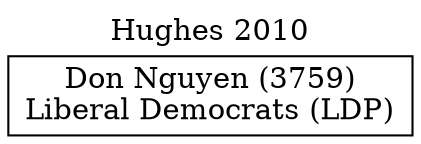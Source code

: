 // House preference flow
digraph "Don Nguyen (3759)_Hughes_2010" {
	graph [label="Hughes 2010" labelloc=t mclimit=10]
	node [shape=box]
	"Don Nguyen (3759)" [label="Don Nguyen (3759)
Liberal Democrats (LDP)"]
}

